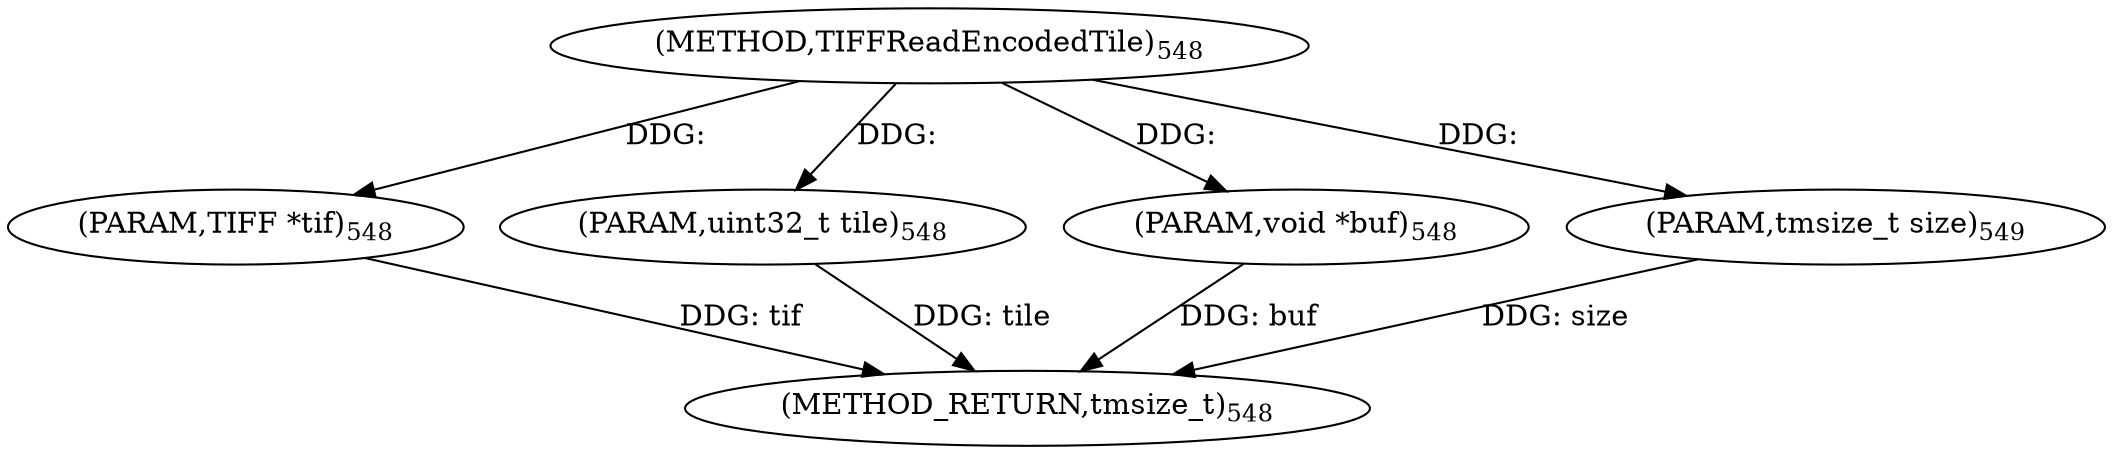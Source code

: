 digraph "TIFFReadEncodedTile" {  
"9145" [label = <(METHOD,TIFFReadEncodedTile)<SUB>548</SUB>> ]
"9150" [label = <(METHOD_RETURN,tmsize_t)<SUB>548</SUB>> ]
"9146" [label = <(PARAM,TIFF *tif)<SUB>548</SUB>> ]
"9147" [label = <(PARAM,uint32_t tile)<SUB>548</SUB>> ]
"9148" [label = <(PARAM,void *buf)<SUB>548</SUB>> ]
"9149" [label = <(PARAM,tmsize_t size)<SUB>549</SUB>> ]
  "9146" -> "9150"  [ label = "DDG: tif"] 
  "9147" -> "9150"  [ label = "DDG: tile"] 
  "9148" -> "9150"  [ label = "DDG: buf"] 
  "9149" -> "9150"  [ label = "DDG: size"] 
  "9145" -> "9146"  [ label = "DDG: "] 
  "9145" -> "9147"  [ label = "DDG: "] 
  "9145" -> "9148"  [ label = "DDG: "] 
  "9145" -> "9149"  [ label = "DDG: "] 
}

